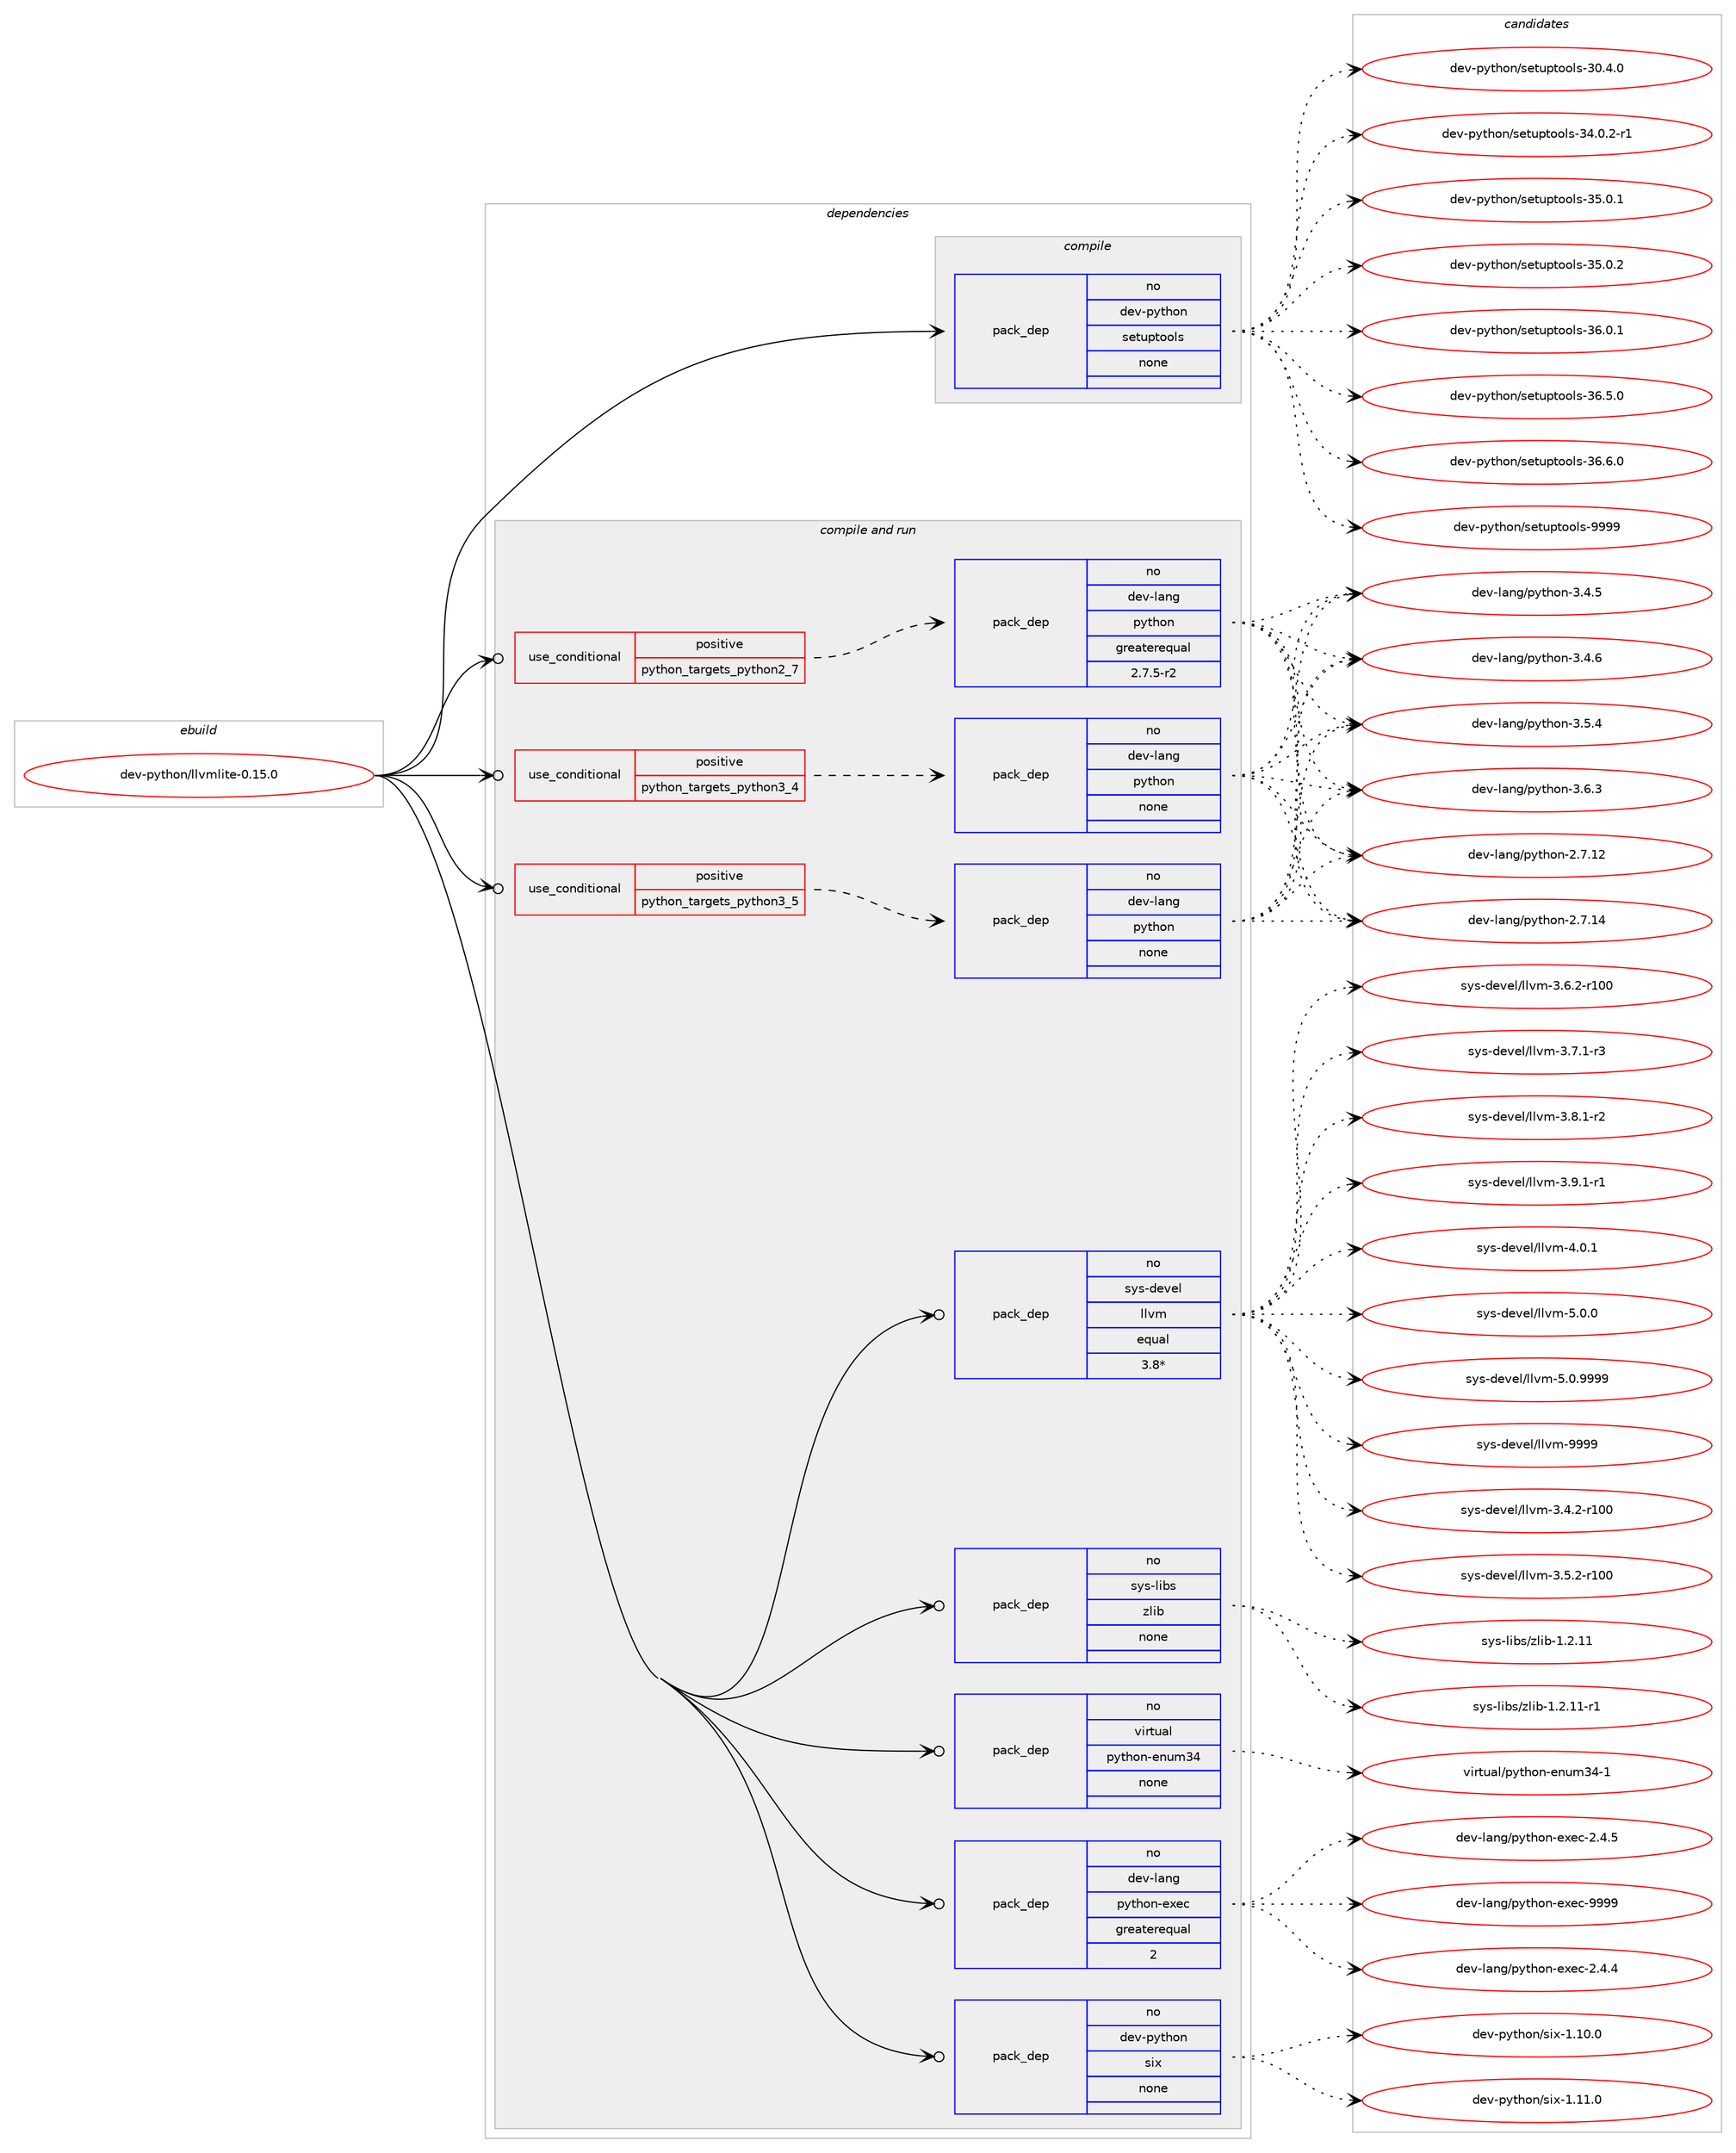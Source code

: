 digraph prolog {

# *************
# Graph options
# *************

newrank=true;
concentrate=true;
compound=true;
graph [rankdir=LR,fontname=Helvetica,fontsize=10,ranksep=1.5];#, ranksep=2.5, nodesep=0.2];
edge  [arrowhead=vee];
node  [fontname=Helvetica,fontsize=10];

# **********
# The ebuild
# **********

subgraph cluster_leftcol {
color=gray;
rank=same;
label=<<i>ebuild</i>>;
id [label="dev-python/llvmlite-0.15.0", color=red, width=4, href="../dev-python/llvmlite-0.15.0.svg"];
}

# ****************
# The dependencies
# ****************

subgraph cluster_midcol {
color=gray;
label=<<i>dependencies</i>>;
subgraph cluster_compile {
fillcolor="#eeeeee";
style=filled;
label=<<i>compile</i>>;
subgraph pack125838 {
dependency164702 [label=<<TABLE BORDER="0" CELLBORDER="1" CELLSPACING="0" CELLPADDING="4" WIDTH="220"><TR><TD ROWSPAN="6" CELLPADDING="30">pack_dep</TD></TR><TR><TD WIDTH="110">no</TD></TR><TR><TD>dev-python</TD></TR><TR><TD>setuptools</TD></TR><TR><TD>none</TD></TR><TR><TD></TD></TR></TABLE>>, shape=none, color=blue];
}
id:e -> dependency164702:w [weight=20,style="solid",arrowhead="vee"];
}
subgraph cluster_compileandrun {
fillcolor="#eeeeee";
style=filled;
label=<<i>compile and run</i>>;
subgraph cond35011 {
dependency164703 [label=<<TABLE BORDER="0" CELLBORDER="1" CELLSPACING="0" CELLPADDING="4"><TR><TD ROWSPAN="3" CELLPADDING="10">use_conditional</TD></TR><TR><TD>positive</TD></TR><TR><TD>python_targets_python2_7</TD></TR></TABLE>>, shape=none, color=red];
subgraph pack125839 {
dependency164704 [label=<<TABLE BORDER="0" CELLBORDER="1" CELLSPACING="0" CELLPADDING="4" WIDTH="220"><TR><TD ROWSPAN="6" CELLPADDING="30">pack_dep</TD></TR><TR><TD WIDTH="110">no</TD></TR><TR><TD>dev-lang</TD></TR><TR><TD>python</TD></TR><TR><TD>greaterequal</TD></TR><TR><TD>2.7.5-r2</TD></TR></TABLE>>, shape=none, color=blue];
}
dependency164703:e -> dependency164704:w [weight=20,style="dashed",arrowhead="vee"];
}
id:e -> dependency164703:w [weight=20,style="solid",arrowhead="odotvee"];
subgraph cond35012 {
dependency164705 [label=<<TABLE BORDER="0" CELLBORDER="1" CELLSPACING="0" CELLPADDING="4"><TR><TD ROWSPAN="3" CELLPADDING="10">use_conditional</TD></TR><TR><TD>positive</TD></TR><TR><TD>python_targets_python3_4</TD></TR></TABLE>>, shape=none, color=red];
subgraph pack125840 {
dependency164706 [label=<<TABLE BORDER="0" CELLBORDER="1" CELLSPACING="0" CELLPADDING="4" WIDTH="220"><TR><TD ROWSPAN="6" CELLPADDING="30">pack_dep</TD></TR><TR><TD WIDTH="110">no</TD></TR><TR><TD>dev-lang</TD></TR><TR><TD>python</TD></TR><TR><TD>none</TD></TR><TR><TD></TD></TR></TABLE>>, shape=none, color=blue];
}
dependency164705:e -> dependency164706:w [weight=20,style="dashed",arrowhead="vee"];
}
id:e -> dependency164705:w [weight=20,style="solid",arrowhead="odotvee"];
subgraph cond35013 {
dependency164707 [label=<<TABLE BORDER="0" CELLBORDER="1" CELLSPACING="0" CELLPADDING="4"><TR><TD ROWSPAN="3" CELLPADDING="10">use_conditional</TD></TR><TR><TD>positive</TD></TR><TR><TD>python_targets_python3_5</TD></TR></TABLE>>, shape=none, color=red];
subgraph pack125841 {
dependency164708 [label=<<TABLE BORDER="0" CELLBORDER="1" CELLSPACING="0" CELLPADDING="4" WIDTH="220"><TR><TD ROWSPAN="6" CELLPADDING="30">pack_dep</TD></TR><TR><TD WIDTH="110">no</TD></TR><TR><TD>dev-lang</TD></TR><TR><TD>python</TD></TR><TR><TD>none</TD></TR><TR><TD></TD></TR></TABLE>>, shape=none, color=blue];
}
dependency164707:e -> dependency164708:w [weight=20,style="dashed",arrowhead="vee"];
}
id:e -> dependency164707:w [weight=20,style="solid",arrowhead="odotvee"];
subgraph pack125842 {
dependency164709 [label=<<TABLE BORDER="0" CELLBORDER="1" CELLSPACING="0" CELLPADDING="4" WIDTH="220"><TR><TD ROWSPAN="6" CELLPADDING="30">pack_dep</TD></TR><TR><TD WIDTH="110">no</TD></TR><TR><TD>dev-lang</TD></TR><TR><TD>python-exec</TD></TR><TR><TD>greaterequal</TD></TR><TR><TD>2</TD></TR></TABLE>>, shape=none, color=blue];
}
id:e -> dependency164709:w [weight=20,style="solid",arrowhead="odotvee"];
subgraph pack125843 {
dependency164710 [label=<<TABLE BORDER="0" CELLBORDER="1" CELLSPACING="0" CELLPADDING="4" WIDTH="220"><TR><TD ROWSPAN="6" CELLPADDING="30">pack_dep</TD></TR><TR><TD WIDTH="110">no</TD></TR><TR><TD>dev-python</TD></TR><TR><TD>six</TD></TR><TR><TD>none</TD></TR><TR><TD></TD></TR></TABLE>>, shape=none, color=blue];
}
id:e -> dependency164710:w [weight=20,style="solid",arrowhead="odotvee"];
subgraph pack125844 {
dependency164711 [label=<<TABLE BORDER="0" CELLBORDER="1" CELLSPACING="0" CELLPADDING="4" WIDTH="220"><TR><TD ROWSPAN="6" CELLPADDING="30">pack_dep</TD></TR><TR><TD WIDTH="110">no</TD></TR><TR><TD>sys-devel</TD></TR><TR><TD>llvm</TD></TR><TR><TD>equal</TD></TR><TR><TD>3.8*</TD></TR></TABLE>>, shape=none, color=blue];
}
id:e -> dependency164711:w [weight=20,style="solid",arrowhead="odotvee"];
subgraph pack125845 {
dependency164712 [label=<<TABLE BORDER="0" CELLBORDER="1" CELLSPACING="0" CELLPADDING="4" WIDTH="220"><TR><TD ROWSPAN="6" CELLPADDING="30">pack_dep</TD></TR><TR><TD WIDTH="110">no</TD></TR><TR><TD>sys-libs</TD></TR><TR><TD>zlib</TD></TR><TR><TD>none</TD></TR><TR><TD></TD></TR></TABLE>>, shape=none, color=blue];
}
id:e -> dependency164712:w [weight=20,style="solid",arrowhead="odotvee"];
subgraph pack125846 {
dependency164713 [label=<<TABLE BORDER="0" CELLBORDER="1" CELLSPACING="0" CELLPADDING="4" WIDTH="220"><TR><TD ROWSPAN="6" CELLPADDING="30">pack_dep</TD></TR><TR><TD WIDTH="110">no</TD></TR><TR><TD>virtual</TD></TR><TR><TD>python-enum34</TD></TR><TR><TD>none</TD></TR><TR><TD></TD></TR></TABLE>>, shape=none, color=blue];
}
id:e -> dependency164713:w [weight=20,style="solid",arrowhead="odotvee"];
}
subgraph cluster_run {
fillcolor="#eeeeee";
style=filled;
label=<<i>run</i>>;
}
}

# **************
# The candidates
# **************

subgraph cluster_choices {
rank=same;
color=gray;
label=<<i>candidates</i>>;

subgraph choice125838 {
color=black;
nodesep=1;
choice100101118451121211161041111104711510111611711211611111110811545514846524648 [label="dev-python/setuptools-30.4.0", color=red, width=4,href="../dev-python/setuptools-30.4.0.svg"];
choice1001011184511212111610411111047115101116117112116111111108115455152464846504511449 [label="dev-python/setuptools-34.0.2-r1", color=red, width=4,href="../dev-python/setuptools-34.0.2-r1.svg"];
choice100101118451121211161041111104711510111611711211611111110811545515346484649 [label="dev-python/setuptools-35.0.1", color=red, width=4,href="../dev-python/setuptools-35.0.1.svg"];
choice100101118451121211161041111104711510111611711211611111110811545515346484650 [label="dev-python/setuptools-35.0.2", color=red, width=4,href="../dev-python/setuptools-35.0.2.svg"];
choice100101118451121211161041111104711510111611711211611111110811545515446484649 [label="dev-python/setuptools-36.0.1", color=red, width=4,href="../dev-python/setuptools-36.0.1.svg"];
choice100101118451121211161041111104711510111611711211611111110811545515446534648 [label="dev-python/setuptools-36.5.0", color=red, width=4,href="../dev-python/setuptools-36.5.0.svg"];
choice100101118451121211161041111104711510111611711211611111110811545515446544648 [label="dev-python/setuptools-36.6.0", color=red, width=4,href="../dev-python/setuptools-36.6.0.svg"];
choice10010111845112121116104111110471151011161171121161111111081154557575757 [label="dev-python/setuptools-9999", color=red, width=4,href="../dev-python/setuptools-9999.svg"];
dependency164702:e -> choice100101118451121211161041111104711510111611711211611111110811545514846524648:w [style=dotted,weight="100"];
dependency164702:e -> choice1001011184511212111610411111047115101116117112116111111108115455152464846504511449:w [style=dotted,weight="100"];
dependency164702:e -> choice100101118451121211161041111104711510111611711211611111110811545515346484649:w [style=dotted,weight="100"];
dependency164702:e -> choice100101118451121211161041111104711510111611711211611111110811545515346484650:w [style=dotted,weight="100"];
dependency164702:e -> choice100101118451121211161041111104711510111611711211611111110811545515446484649:w [style=dotted,weight="100"];
dependency164702:e -> choice100101118451121211161041111104711510111611711211611111110811545515446534648:w [style=dotted,weight="100"];
dependency164702:e -> choice100101118451121211161041111104711510111611711211611111110811545515446544648:w [style=dotted,weight="100"];
dependency164702:e -> choice10010111845112121116104111110471151011161171121161111111081154557575757:w [style=dotted,weight="100"];
}
subgraph choice125839 {
color=black;
nodesep=1;
choice10010111845108971101034711212111610411111045504655464950 [label="dev-lang/python-2.7.12", color=red, width=4,href="../dev-lang/python-2.7.12.svg"];
choice10010111845108971101034711212111610411111045504655464952 [label="dev-lang/python-2.7.14", color=red, width=4,href="../dev-lang/python-2.7.14.svg"];
choice100101118451089711010347112121116104111110455146524653 [label="dev-lang/python-3.4.5", color=red, width=4,href="../dev-lang/python-3.4.5.svg"];
choice100101118451089711010347112121116104111110455146524654 [label="dev-lang/python-3.4.6", color=red, width=4,href="../dev-lang/python-3.4.6.svg"];
choice100101118451089711010347112121116104111110455146534652 [label="dev-lang/python-3.5.4", color=red, width=4,href="../dev-lang/python-3.5.4.svg"];
choice100101118451089711010347112121116104111110455146544651 [label="dev-lang/python-3.6.3", color=red, width=4,href="../dev-lang/python-3.6.3.svg"];
dependency164704:e -> choice10010111845108971101034711212111610411111045504655464950:w [style=dotted,weight="100"];
dependency164704:e -> choice10010111845108971101034711212111610411111045504655464952:w [style=dotted,weight="100"];
dependency164704:e -> choice100101118451089711010347112121116104111110455146524653:w [style=dotted,weight="100"];
dependency164704:e -> choice100101118451089711010347112121116104111110455146524654:w [style=dotted,weight="100"];
dependency164704:e -> choice100101118451089711010347112121116104111110455146534652:w [style=dotted,weight="100"];
dependency164704:e -> choice100101118451089711010347112121116104111110455146544651:w [style=dotted,weight="100"];
}
subgraph choice125840 {
color=black;
nodesep=1;
choice10010111845108971101034711212111610411111045504655464950 [label="dev-lang/python-2.7.12", color=red, width=4,href="../dev-lang/python-2.7.12.svg"];
choice10010111845108971101034711212111610411111045504655464952 [label="dev-lang/python-2.7.14", color=red, width=4,href="../dev-lang/python-2.7.14.svg"];
choice100101118451089711010347112121116104111110455146524653 [label="dev-lang/python-3.4.5", color=red, width=4,href="../dev-lang/python-3.4.5.svg"];
choice100101118451089711010347112121116104111110455146524654 [label="dev-lang/python-3.4.6", color=red, width=4,href="../dev-lang/python-3.4.6.svg"];
choice100101118451089711010347112121116104111110455146534652 [label="dev-lang/python-3.5.4", color=red, width=4,href="../dev-lang/python-3.5.4.svg"];
choice100101118451089711010347112121116104111110455146544651 [label="dev-lang/python-3.6.3", color=red, width=4,href="../dev-lang/python-3.6.3.svg"];
dependency164706:e -> choice10010111845108971101034711212111610411111045504655464950:w [style=dotted,weight="100"];
dependency164706:e -> choice10010111845108971101034711212111610411111045504655464952:w [style=dotted,weight="100"];
dependency164706:e -> choice100101118451089711010347112121116104111110455146524653:w [style=dotted,weight="100"];
dependency164706:e -> choice100101118451089711010347112121116104111110455146524654:w [style=dotted,weight="100"];
dependency164706:e -> choice100101118451089711010347112121116104111110455146534652:w [style=dotted,weight="100"];
dependency164706:e -> choice100101118451089711010347112121116104111110455146544651:w [style=dotted,weight="100"];
}
subgraph choice125841 {
color=black;
nodesep=1;
choice10010111845108971101034711212111610411111045504655464950 [label="dev-lang/python-2.7.12", color=red, width=4,href="../dev-lang/python-2.7.12.svg"];
choice10010111845108971101034711212111610411111045504655464952 [label="dev-lang/python-2.7.14", color=red, width=4,href="../dev-lang/python-2.7.14.svg"];
choice100101118451089711010347112121116104111110455146524653 [label="dev-lang/python-3.4.5", color=red, width=4,href="../dev-lang/python-3.4.5.svg"];
choice100101118451089711010347112121116104111110455146524654 [label="dev-lang/python-3.4.6", color=red, width=4,href="../dev-lang/python-3.4.6.svg"];
choice100101118451089711010347112121116104111110455146534652 [label="dev-lang/python-3.5.4", color=red, width=4,href="../dev-lang/python-3.5.4.svg"];
choice100101118451089711010347112121116104111110455146544651 [label="dev-lang/python-3.6.3", color=red, width=4,href="../dev-lang/python-3.6.3.svg"];
dependency164708:e -> choice10010111845108971101034711212111610411111045504655464950:w [style=dotted,weight="100"];
dependency164708:e -> choice10010111845108971101034711212111610411111045504655464952:w [style=dotted,weight="100"];
dependency164708:e -> choice100101118451089711010347112121116104111110455146524653:w [style=dotted,weight="100"];
dependency164708:e -> choice100101118451089711010347112121116104111110455146524654:w [style=dotted,weight="100"];
dependency164708:e -> choice100101118451089711010347112121116104111110455146534652:w [style=dotted,weight="100"];
dependency164708:e -> choice100101118451089711010347112121116104111110455146544651:w [style=dotted,weight="100"];
}
subgraph choice125842 {
color=black;
nodesep=1;
choice1001011184510897110103471121211161041111104510112010199455046524652 [label="dev-lang/python-exec-2.4.4", color=red, width=4,href="../dev-lang/python-exec-2.4.4.svg"];
choice1001011184510897110103471121211161041111104510112010199455046524653 [label="dev-lang/python-exec-2.4.5", color=red, width=4,href="../dev-lang/python-exec-2.4.5.svg"];
choice10010111845108971101034711212111610411111045101120101994557575757 [label="dev-lang/python-exec-9999", color=red, width=4,href="../dev-lang/python-exec-9999.svg"];
dependency164709:e -> choice1001011184510897110103471121211161041111104510112010199455046524652:w [style=dotted,weight="100"];
dependency164709:e -> choice1001011184510897110103471121211161041111104510112010199455046524653:w [style=dotted,weight="100"];
dependency164709:e -> choice10010111845108971101034711212111610411111045101120101994557575757:w [style=dotted,weight="100"];
}
subgraph choice125843 {
color=black;
nodesep=1;
choice100101118451121211161041111104711510512045494649484648 [label="dev-python/six-1.10.0", color=red, width=4,href="../dev-python/six-1.10.0.svg"];
choice100101118451121211161041111104711510512045494649494648 [label="dev-python/six-1.11.0", color=red, width=4,href="../dev-python/six-1.11.0.svg"];
dependency164710:e -> choice100101118451121211161041111104711510512045494649484648:w [style=dotted,weight="100"];
dependency164710:e -> choice100101118451121211161041111104711510512045494649494648:w [style=dotted,weight="100"];
}
subgraph choice125844 {
color=black;
nodesep=1;
choice115121115451001011181011084710810811810945514652465045114494848 [label="sys-devel/llvm-3.4.2-r100", color=red, width=4,href="../sys-devel/llvm-3.4.2-r100.svg"];
choice115121115451001011181011084710810811810945514653465045114494848 [label="sys-devel/llvm-3.5.2-r100", color=red, width=4,href="../sys-devel/llvm-3.5.2-r100.svg"];
choice115121115451001011181011084710810811810945514654465045114494848 [label="sys-devel/llvm-3.6.2-r100", color=red, width=4,href="../sys-devel/llvm-3.6.2-r100.svg"];
choice11512111545100101118101108471081081181094551465546494511451 [label="sys-devel/llvm-3.7.1-r3", color=red, width=4,href="../sys-devel/llvm-3.7.1-r3.svg"];
choice11512111545100101118101108471081081181094551465646494511450 [label="sys-devel/llvm-3.8.1-r2", color=red, width=4,href="../sys-devel/llvm-3.8.1-r2.svg"];
choice11512111545100101118101108471081081181094551465746494511449 [label="sys-devel/llvm-3.9.1-r1", color=red, width=4,href="../sys-devel/llvm-3.9.1-r1.svg"];
choice1151211154510010111810110847108108118109455246484649 [label="sys-devel/llvm-4.0.1", color=red, width=4,href="../sys-devel/llvm-4.0.1.svg"];
choice1151211154510010111810110847108108118109455346484648 [label="sys-devel/llvm-5.0.0", color=red, width=4,href="../sys-devel/llvm-5.0.0.svg"];
choice1151211154510010111810110847108108118109455346484657575757 [label="sys-devel/llvm-5.0.9999", color=red, width=4,href="../sys-devel/llvm-5.0.9999.svg"];
choice11512111545100101118101108471081081181094557575757 [label="sys-devel/llvm-9999", color=red, width=4,href="../sys-devel/llvm-9999.svg"];
dependency164711:e -> choice115121115451001011181011084710810811810945514652465045114494848:w [style=dotted,weight="100"];
dependency164711:e -> choice115121115451001011181011084710810811810945514653465045114494848:w [style=dotted,weight="100"];
dependency164711:e -> choice115121115451001011181011084710810811810945514654465045114494848:w [style=dotted,weight="100"];
dependency164711:e -> choice11512111545100101118101108471081081181094551465546494511451:w [style=dotted,weight="100"];
dependency164711:e -> choice11512111545100101118101108471081081181094551465646494511450:w [style=dotted,weight="100"];
dependency164711:e -> choice11512111545100101118101108471081081181094551465746494511449:w [style=dotted,weight="100"];
dependency164711:e -> choice1151211154510010111810110847108108118109455246484649:w [style=dotted,weight="100"];
dependency164711:e -> choice1151211154510010111810110847108108118109455346484648:w [style=dotted,weight="100"];
dependency164711:e -> choice1151211154510010111810110847108108118109455346484657575757:w [style=dotted,weight="100"];
dependency164711:e -> choice11512111545100101118101108471081081181094557575757:w [style=dotted,weight="100"];
}
subgraph choice125845 {
color=black;
nodesep=1;
choice1151211154510810598115471221081059845494650464949 [label="sys-libs/zlib-1.2.11", color=red, width=4,href="../sys-libs/zlib-1.2.11.svg"];
choice11512111545108105981154712210810598454946504649494511449 [label="sys-libs/zlib-1.2.11-r1", color=red, width=4,href="../sys-libs/zlib-1.2.11-r1.svg"];
dependency164712:e -> choice1151211154510810598115471221081059845494650464949:w [style=dotted,weight="100"];
dependency164712:e -> choice11512111545108105981154712210810598454946504649494511449:w [style=dotted,weight="100"];
}
subgraph choice125846 {
color=black;
nodesep=1;
choice11810511411611797108471121211161041111104510111011710951524549 [label="virtual/python-enum34-1", color=red, width=4,href="../virtual/python-enum34-1.svg"];
dependency164713:e -> choice11810511411611797108471121211161041111104510111011710951524549:w [style=dotted,weight="100"];
}
}

}
